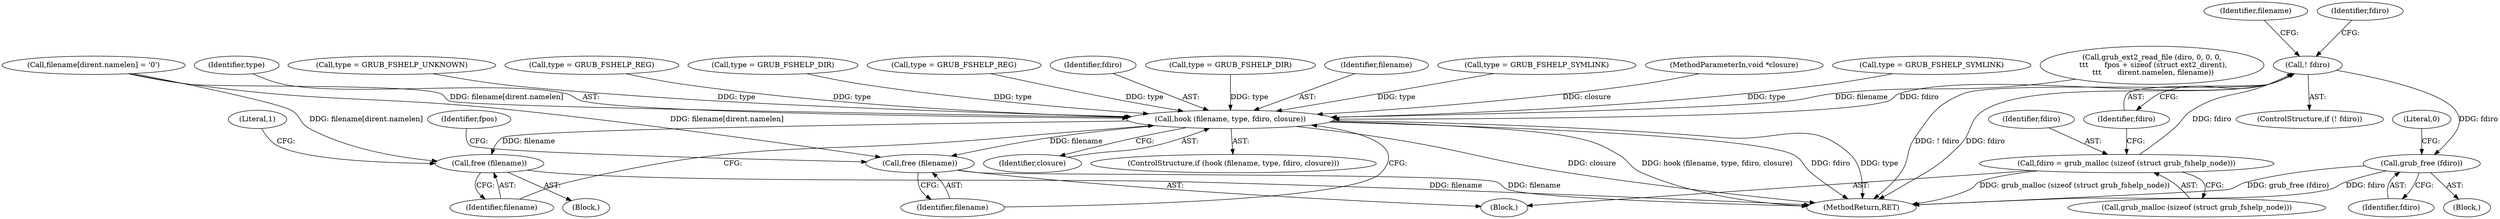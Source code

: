 digraph "0_radare2_796dd28aaa6b9fa76d99c42c4d5ff8b257cc2191_0@pointer" {
"1000227" [label="(Call,! fdiro)"];
"1000221" [label="(Call,fdiro = grub_malloc (sizeof (struct grub_fshelp_node)))"];
"1000316" [label="(Call,grub_free (fdiro))"];
"1000370" [label="(Call,hook (filename, type, fdiro, closure))"];
"1000376" [label="(Call,free (filename))"];
"1000380" [label="(Call,free (filename))"];
"1000375" [label="(Block,)"];
"1000373" [label="(Identifier,fdiro)"];
"1000374" [label="(Identifier,closure)"];
"1000336" [label="(Call,type = GRUB_FSHELP_DIR)"];
"1000371" [label="(Identifier,filename)"];
"1000231" [label="(Identifier,filename)"];
"1000351" [label="(Call,type = GRUB_FSHELP_SYMLINK)"];
"1000181" [label="(Block,)"];
"1000228" [label="(Identifier,fdiro)"];
"1000249" [label="(Call,filename[dirent.namelen] = '\0')"];
"1000105" [label="(MethodParameterIn,void *closure)"];
"1000376" [label="(Call,free (filename))"];
"1000370" [label="(Call,hook (filename, type, fdiro, closure))"];
"1000380" [label="(Call,free (filename))"];
"1000226" [label="(ControlStructure,if (! fdiro))"];
"1000284" [label="(Call,type = GRUB_FSHELP_SYMLINK)"];
"1000201" [label="(Call,grub_ext2_read_file (diro, 0, 0, 0,\n \t\t\t       fpos + sizeof (struct ext2_dirent),\n \t\t\t       dirent.namelen, filename))"];
"1000319" [label="(Literal,0)"];
"1000317" [label="(Identifier,fdiro)"];
"1000316" [label="(Call,grub_free (fdiro))"];
"1000222" [label="(Identifier,fdiro)"];
"1000372" [label="(Identifier,type)"];
"1000227" [label="(Call,! fdiro)"];
"1000193" [label="(Call,type = GRUB_FSHELP_UNKNOWN)"];
"1000221" [label="(Call,fdiro = grub_malloc (sizeof (struct grub_fshelp_node)))"];
"1000236" [label="(Identifier,fdiro)"];
"1000383" [label="(Identifier,fpos)"];
"1000377" [label="(Identifier,filename)"];
"1000313" [label="(Block,)"];
"1000366" [label="(Call,type = GRUB_FSHELP_REG)"];
"1000381" [label="(Identifier,filename)"];
"1000369" [label="(ControlStructure,if (hook (filename, type, fdiro, closure)))"];
"1000223" [label="(Call,grub_malloc (sizeof (struct grub_fshelp_node)))"];
"1000379" [label="(Literal,1)"];
"1000274" [label="(Call,type = GRUB_FSHELP_DIR)"];
"1000294" [label="(Call,type = GRUB_FSHELP_REG)"];
"1000390" [label="(MethodReturn,RET)"];
"1000227" -> "1000226"  [label="AST: "];
"1000227" -> "1000228"  [label="CFG: "];
"1000228" -> "1000227"  [label="AST: "];
"1000231" -> "1000227"  [label="CFG: "];
"1000236" -> "1000227"  [label="CFG: "];
"1000227" -> "1000390"  [label="DDG: ! fdiro"];
"1000227" -> "1000390"  [label="DDG: fdiro"];
"1000221" -> "1000227"  [label="DDG: fdiro"];
"1000227" -> "1000316"  [label="DDG: fdiro"];
"1000227" -> "1000370"  [label="DDG: fdiro"];
"1000221" -> "1000181"  [label="AST: "];
"1000221" -> "1000223"  [label="CFG: "];
"1000222" -> "1000221"  [label="AST: "];
"1000223" -> "1000221"  [label="AST: "];
"1000228" -> "1000221"  [label="CFG: "];
"1000221" -> "1000390"  [label="DDG: grub_malloc (sizeof (struct grub_fshelp_node))"];
"1000316" -> "1000313"  [label="AST: "];
"1000316" -> "1000317"  [label="CFG: "];
"1000317" -> "1000316"  [label="AST: "];
"1000319" -> "1000316"  [label="CFG: "];
"1000316" -> "1000390"  [label="DDG: grub_free (fdiro)"];
"1000316" -> "1000390"  [label="DDG: fdiro"];
"1000370" -> "1000369"  [label="AST: "];
"1000370" -> "1000374"  [label="CFG: "];
"1000371" -> "1000370"  [label="AST: "];
"1000372" -> "1000370"  [label="AST: "];
"1000373" -> "1000370"  [label="AST: "];
"1000374" -> "1000370"  [label="AST: "];
"1000377" -> "1000370"  [label="CFG: "];
"1000381" -> "1000370"  [label="CFG: "];
"1000370" -> "1000390"  [label="DDG: hook (filename, type, fdiro, closure)"];
"1000370" -> "1000390"  [label="DDG: fdiro"];
"1000370" -> "1000390"  [label="DDG: type"];
"1000370" -> "1000390"  [label="DDG: closure"];
"1000201" -> "1000370"  [label="DDG: filename"];
"1000249" -> "1000370"  [label="DDG: filename[dirent.namelen]"];
"1000193" -> "1000370"  [label="DDG: type"];
"1000284" -> "1000370"  [label="DDG: type"];
"1000274" -> "1000370"  [label="DDG: type"];
"1000366" -> "1000370"  [label="DDG: type"];
"1000294" -> "1000370"  [label="DDG: type"];
"1000351" -> "1000370"  [label="DDG: type"];
"1000336" -> "1000370"  [label="DDG: type"];
"1000105" -> "1000370"  [label="DDG: closure"];
"1000370" -> "1000376"  [label="DDG: filename"];
"1000370" -> "1000380"  [label="DDG: filename"];
"1000376" -> "1000375"  [label="AST: "];
"1000376" -> "1000377"  [label="CFG: "];
"1000377" -> "1000376"  [label="AST: "];
"1000379" -> "1000376"  [label="CFG: "];
"1000376" -> "1000390"  [label="DDG: filename"];
"1000249" -> "1000376"  [label="DDG: filename[dirent.namelen]"];
"1000380" -> "1000181"  [label="AST: "];
"1000380" -> "1000381"  [label="CFG: "];
"1000381" -> "1000380"  [label="AST: "];
"1000383" -> "1000380"  [label="CFG: "];
"1000380" -> "1000390"  [label="DDG: filename"];
"1000249" -> "1000380"  [label="DDG: filename[dirent.namelen]"];
}
